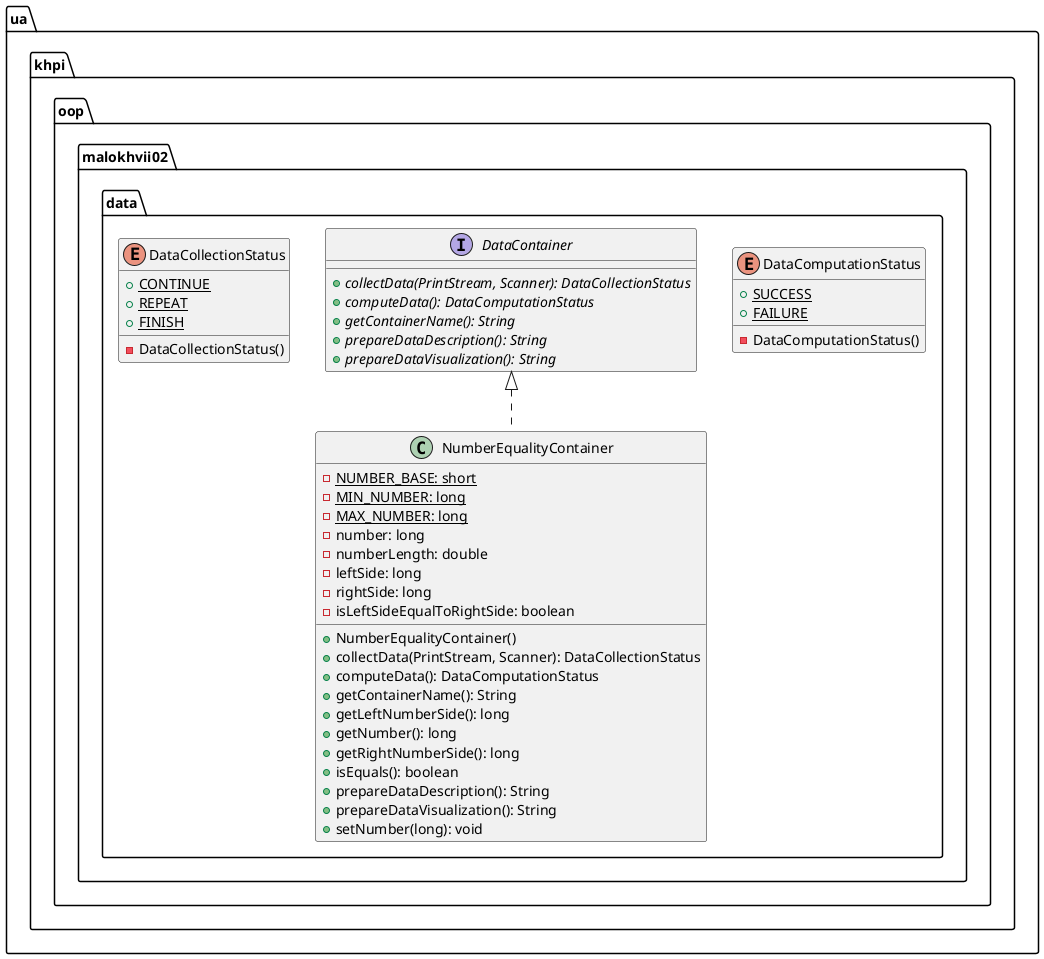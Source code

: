 @startuml

    namespace ua.khpi.oop.malokhvii02.data {

        enum DataComputationStatus {
            {static} +SUCCESS
            {static} +FAILURE
            -DataComputationStatus()
        }

        class NumberEqualityContainer {
            {static} -NUMBER_BASE: short
            {static} -MIN_NUMBER: long
            {static} -MAX_NUMBER: long
            -number: long
            -numberLength: double
            -leftSide: long
            -rightSide: long
            -isLeftSideEqualToRightSide: boolean
            +NumberEqualityContainer()
            +collectData(PrintStream, Scanner): DataCollectionStatus
            +computeData(): DataComputationStatus
            +getContainerName(): String
            +getLeftNumberSide(): long
            +getNumber(): long
            +getRightNumberSide(): long
            +isEquals(): boolean
            +prepareDataDescription(): String
            +prepareDataVisualization(): String
            +setNumber(long): void
        }

        interface DataContainer {
            {abstract} +collectData(PrintStream, Scanner): DataCollectionStatus
            {abstract} +computeData(): DataComputationStatus
            {abstract} +getContainerName(): String
            {abstract} +prepareDataDescription(): String
            {abstract} +prepareDataVisualization(): String
        }

        enum DataCollectionStatus {
            {static} +CONTINUE
            {static} +REPEAT
            {static} +FINISH
            -DataCollectionStatus()
        }

        DataContainer <|.. NumberEqualityContainer

    }

@enduml

